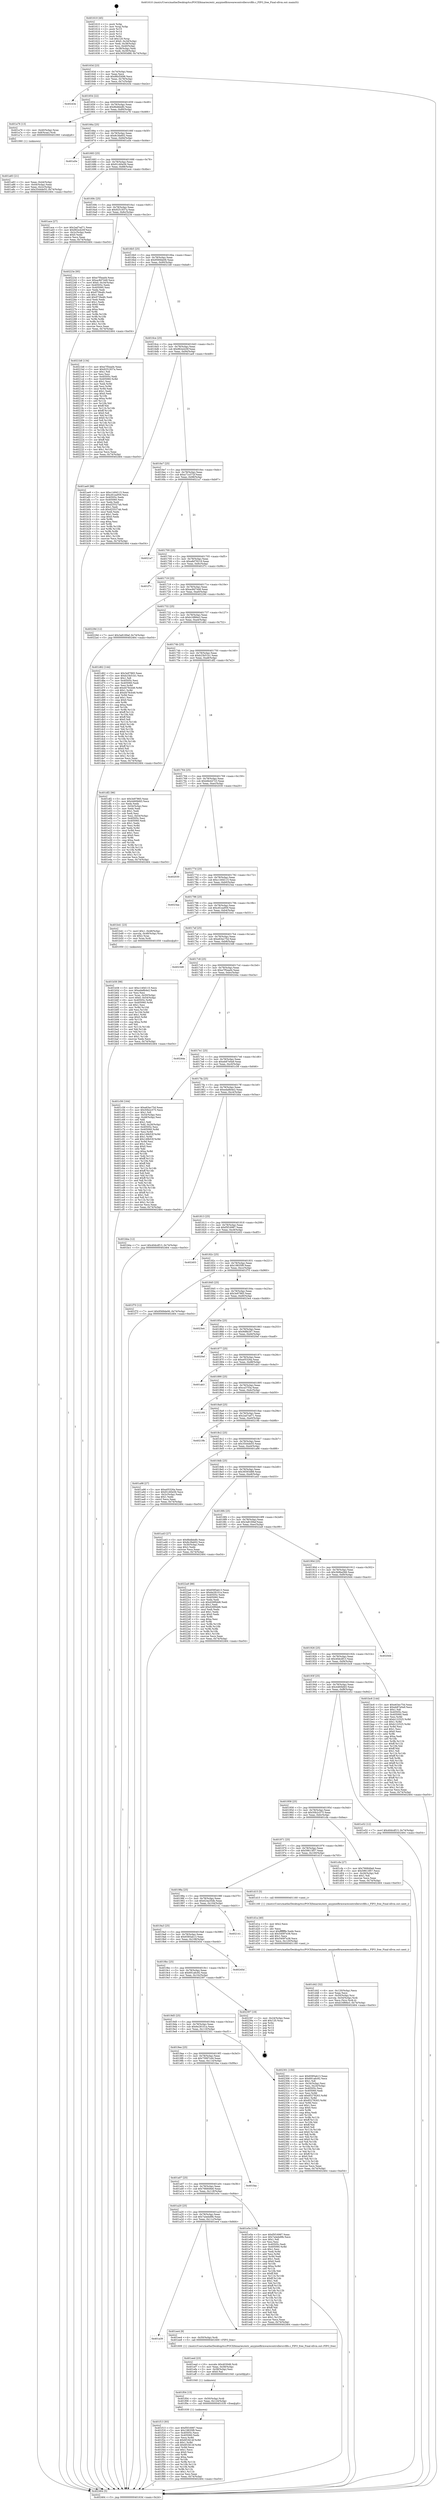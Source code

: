 digraph "0x401610" {
  label = "0x401610 (/mnt/c/Users/mathe/Desktop/tcc/POCII/binaries/extr_anypixelfirmwarecontrollersrcfifo.c_FIFO_free_Final-ollvm.out::main(0))"
  labelloc = "t"
  node[shape=record]

  Entry [label="",width=0.3,height=0.3,shape=circle,fillcolor=black,style=filled]
  "0x40163d" [label="{
     0x40163d [23]\l
     | [instrs]\l
     &nbsp;&nbsp;0x40163d \<+3\>: mov -0x74(%rbp),%eax\l
     &nbsp;&nbsp;0x401640 \<+2\>: mov %eax,%ecx\l
     &nbsp;&nbsp;0x401642 \<+6\>: sub $0x88cf2698,%ecx\l
     &nbsp;&nbsp;0x401648 \<+3\>: mov %eax,-0x78(%rbp)\l
     &nbsp;&nbsp;0x40164b \<+3\>: mov %ecx,-0x7c(%rbp)\l
     &nbsp;&nbsp;0x40164e \<+6\>: je 000000000040243e \<main+0xe2e\>\l
  }"]
  "0x40243e" [label="{
     0x40243e\l
  }", style=dashed]
  "0x401654" [label="{
     0x401654 [22]\l
     | [instrs]\l
     &nbsp;&nbsp;0x401654 \<+5\>: jmp 0000000000401659 \<main+0x49\>\l
     &nbsp;&nbsp;0x401659 \<+3\>: mov -0x78(%rbp),%eax\l
     &nbsp;&nbsp;0x40165c \<+5\>: sub $0x8bdbbdfc,%eax\l
     &nbsp;&nbsp;0x401661 \<+3\>: mov %eax,-0x80(%rbp)\l
     &nbsp;&nbsp;0x401664 \<+6\>: je 0000000000401a76 \<main+0x466\>\l
  }"]
  Exit [label="",width=0.3,height=0.3,shape=circle,fillcolor=black,style=filled,peripheries=2]
  "0x401a76" [label="{
     0x401a76 [13]\l
     | [instrs]\l
     &nbsp;&nbsp;0x401a76 \<+4\>: mov -0x40(%rbp),%rax\l
     &nbsp;&nbsp;0x401a7a \<+4\>: mov 0x8(%rax),%rdi\l
     &nbsp;&nbsp;0x401a7e \<+5\>: call 0000000000401060 \<atoi@plt\>\l
     | [calls]\l
     &nbsp;&nbsp;0x401060 \{1\} (unknown)\l
  }"]
  "0x40166a" [label="{
     0x40166a [25]\l
     | [instrs]\l
     &nbsp;&nbsp;0x40166a \<+5\>: jmp 000000000040166f \<main+0x5f\>\l
     &nbsp;&nbsp;0x40166f \<+3\>: mov -0x78(%rbp),%eax\l
     &nbsp;&nbsp;0x401672 \<+5\>: sub $0x8c3fa602,%eax\l
     &nbsp;&nbsp;0x401677 \<+6\>: mov %eax,-0x84(%rbp)\l
     &nbsp;&nbsp;0x40167d \<+6\>: je 0000000000401a5e \<main+0x44e\>\l
  }"]
  "0x401f13" [label="{
     0x401f13 [93]\l
     | [instrs]\l
     &nbsp;&nbsp;0x401f13 \<+5\>: mov $0xf5f16987,%eax\l
     &nbsp;&nbsp;0x401f18 \<+5\>: mov $0x19835f9,%esi\l
     &nbsp;&nbsp;0x401f1d \<+7\>: mov 0x40505c,%ecx\l
     &nbsp;&nbsp;0x401f24 \<+7\>: mov 0x405060,%edx\l
     &nbsp;&nbsp;0x401f2b \<+3\>: mov %ecx,%r8d\l
     &nbsp;&nbsp;0x401f2e \<+7\>: sub $0x6f1fd14f,%r8d\l
     &nbsp;&nbsp;0x401f35 \<+4\>: sub $0x1,%r8d\l
     &nbsp;&nbsp;0x401f39 \<+7\>: add $0x6f1fd14f,%r8d\l
     &nbsp;&nbsp;0x401f40 \<+4\>: imul %r8d,%ecx\l
     &nbsp;&nbsp;0x401f44 \<+3\>: and $0x1,%ecx\l
     &nbsp;&nbsp;0x401f47 \<+3\>: cmp $0x0,%ecx\l
     &nbsp;&nbsp;0x401f4a \<+4\>: sete %r9b\l
     &nbsp;&nbsp;0x401f4e \<+3\>: cmp $0xa,%edx\l
     &nbsp;&nbsp;0x401f51 \<+4\>: setl %r10b\l
     &nbsp;&nbsp;0x401f55 \<+3\>: mov %r9b,%r11b\l
     &nbsp;&nbsp;0x401f58 \<+3\>: and %r10b,%r11b\l
     &nbsp;&nbsp;0x401f5b \<+3\>: xor %r10b,%r9b\l
     &nbsp;&nbsp;0x401f5e \<+3\>: or %r9b,%r11b\l
     &nbsp;&nbsp;0x401f61 \<+4\>: test $0x1,%r11b\l
     &nbsp;&nbsp;0x401f65 \<+3\>: cmovne %esi,%eax\l
     &nbsp;&nbsp;0x401f68 \<+3\>: mov %eax,-0x74(%rbp)\l
     &nbsp;&nbsp;0x401f6b \<+5\>: jmp 0000000000402464 \<main+0xe54\>\l
  }"]
  "0x401a5e" [label="{
     0x401a5e\l
  }", style=dashed]
  "0x401683" [label="{
     0x401683 [25]\l
     | [instrs]\l
     &nbsp;&nbsp;0x401683 \<+5\>: jmp 0000000000401688 \<main+0x78\>\l
     &nbsp;&nbsp;0x401688 \<+3\>: mov -0x78(%rbp),%eax\l
     &nbsp;&nbsp;0x40168b \<+5\>: sub $0x91c60e56,%eax\l
     &nbsp;&nbsp;0x401690 \<+6\>: mov %eax,-0x88(%rbp)\l
     &nbsp;&nbsp;0x401696 \<+6\>: je 0000000000401ace \<main+0x4be\>\l
  }"]
  "0x401f04" [label="{
     0x401f04 [15]\l
     | [instrs]\l
     &nbsp;&nbsp;0x401f04 \<+4\>: mov -0x50(%rbp),%rdi\l
     &nbsp;&nbsp;0x401f08 \<+6\>: mov %eax,-0x124(%rbp)\l
     &nbsp;&nbsp;0x401f0e \<+5\>: call 0000000000401030 \<free@plt\>\l
     | [calls]\l
     &nbsp;&nbsp;0x401030 \{1\} (unknown)\l
  }"]
  "0x401ace" [label="{
     0x401ace [27]\l
     | [instrs]\l
     &nbsp;&nbsp;0x401ace \<+5\>: mov $0x2ad7ad71,%eax\l
     &nbsp;&nbsp;0x401ad3 \<+5\>: mov $0x962e420f,%ecx\l
     &nbsp;&nbsp;0x401ad8 \<+3\>: mov -0x2c(%rbp),%edx\l
     &nbsp;&nbsp;0x401adb \<+3\>: cmp $0x0,%edx\l
     &nbsp;&nbsp;0x401ade \<+3\>: cmove %ecx,%eax\l
     &nbsp;&nbsp;0x401ae1 \<+3\>: mov %eax,-0x74(%rbp)\l
     &nbsp;&nbsp;0x401ae4 \<+5\>: jmp 0000000000402464 \<main+0xe54\>\l
  }"]
  "0x40169c" [label="{
     0x40169c [25]\l
     | [instrs]\l
     &nbsp;&nbsp;0x40169c \<+5\>: jmp 00000000004016a1 \<main+0x91\>\l
     &nbsp;&nbsp;0x4016a1 \<+3\>: mov -0x78(%rbp),%eax\l
     &nbsp;&nbsp;0x4016a4 \<+5\>: sub $0x9251937a,%eax\l
     &nbsp;&nbsp;0x4016a9 \<+6\>: mov %eax,-0x8c(%rbp)\l
     &nbsp;&nbsp;0x4016af \<+6\>: je 000000000040223e \<main+0xc2e\>\l
  }"]
  "0x401eed" [label="{
     0x401eed [23]\l
     | [instrs]\l
     &nbsp;&nbsp;0x401eed \<+10\>: movabs $0x4030d6,%rdi\l
     &nbsp;&nbsp;0x401ef7 \<+3\>: mov %eax,-0x58(%rbp)\l
     &nbsp;&nbsp;0x401efa \<+3\>: mov -0x58(%rbp),%esi\l
     &nbsp;&nbsp;0x401efd \<+2\>: mov $0x0,%al\l
     &nbsp;&nbsp;0x401eff \<+5\>: call 0000000000401040 \<printf@plt\>\l
     | [calls]\l
     &nbsp;&nbsp;0x401040 \{1\} (unknown)\l
  }"]
  "0x40223e" [label="{
     0x40223e [95]\l
     | [instrs]\l
     &nbsp;&nbsp;0x40223e \<+5\>: mov $0xe7f5ead4,%eax\l
     &nbsp;&nbsp;0x402243 \<+5\>: mov $0xac8d7448,%ecx\l
     &nbsp;&nbsp;0x402248 \<+7\>: movl $0x0,-0x34(%rbp)\l
     &nbsp;&nbsp;0x40224f \<+7\>: mov 0x40505c,%edx\l
     &nbsp;&nbsp;0x402256 \<+7\>: mov 0x405060,%esi\l
     &nbsp;&nbsp;0x40225d \<+2\>: mov %edx,%edi\l
     &nbsp;&nbsp;0x40225f \<+6\>: sub $0x973fa4fc,%edi\l
     &nbsp;&nbsp;0x402265 \<+3\>: sub $0x1,%edi\l
     &nbsp;&nbsp;0x402268 \<+6\>: add $0x973fa4fc,%edi\l
     &nbsp;&nbsp;0x40226e \<+3\>: imul %edi,%edx\l
     &nbsp;&nbsp;0x402271 \<+3\>: and $0x1,%edx\l
     &nbsp;&nbsp;0x402274 \<+3\>: cmp $0x0,%edx\l
     &nbsp;&nbsp;0x402277 \<+4\>: sete %r8b\l
     &nbsp;&nbsp;0x40227b \<+3\>: cmp $0xa,%esi\l
     &nbsp;&nbsp;0x40227e \<+4\>: setl %r9b\l
     &nbsp;&nbsp;0x402282 \<+3\>: mov %r8b,%r10b\l
     &nbsp;&nbsp;0x402285 \<+3\>: and %r9b,%r10b\l
     &nbsp;&nbsp;0x402288 \<+3\>: xor %r9b,%r8b\l
     &nbsp;&nbsp;0x40228b \<+3\>: or %r8b,%r10b\l
     &nbsp;&nbsp;0x40228e \<+4\>: test $0x1,%r10b\l
     &nbsp;&nbsp;0x402292 \<+3\>: cmovne %ecx,%eax\l
     &nbsp;&nbsp;0x402295 \<+3\>: mov %eax,-0x74(%rbp)\l
     &nbsp;&nbsp;0x402298 \<+5\>: jmp 0000000000402464 \<main+0xe54\>\l
  }"]
  "0x4016b5" [label="{
     0x4016b5 [25]\l
     | [instrs]\l
     &nbsp;&nbsp;0x4016b5 \<+5\>: jmp 00000000004016ba \<main+0xaa\>\l
     &nbsp;&nbsp;0x4016ba \<+3\>: mov -0x78(%rbp),%eax\l
     &nbsp;&nbsp;0x4016bd \<+5\>: sub $0x9569de06,%eax\l
     &nbsp;&nbsp;0x4016c2 \<+6\>: mov %eax,-0x90(%rbp)\l
     &nbsp;&nbsp;0x4016c8 \<+6\>: je 00000000004021b8 \<main+0xba8\>\l
  }"]
  "0x401a39" [label="{
     0x401a39\l
  }", style=dashed]
  "0x4021b8" [label="{
     0x4021b8 [134]\l
     | [instrs]\l
     &nbsp;&nbsp;0x4021b8 \<+5\>: mov $0xe7f5ead4,%eax\l
     &nbsp;&nbsp;0x4021bd \<+5\>: mov $0x9251937a,%ecx\l
     &nbsp;&nbsp;0x4021c2 \<+2\>: mov $0x1,%dl\l
     &nbsp;&nbsp;0x4021c4 \<+2\>: xor %esi,%esi\l
     &nbsp;&nbsp;0x4021c6 \<+7\>: mov 0x40505c,%edi\l
     &nbsp;&nbsp;0x4021cd \<+8\>: mov 0x405060,%r8d\l
     &nbsp;&nbsp;0x4021d5 \<+3\>: sub $0x1,%esi\l
     &nbsp;&nbsp;0x4021d8 \<+3\>: mov %edi,%r9d\l
     &nbsp;&nbsp;0x4021db \<+3\>: add %esi,%r9d\l
     &nbsp;&nbsp;0x4021de \<+4\>: imul %r9d,%edi\l
     &nbsp;&nbsp;0x4021e2 \<+3\>: and $0x1,%edi\l
     &nbsp;&nbsp;0x4021e5 \<+3\>: cmp $0x0,%edi\l
     &nbsp;&nbsp;0x4021e8 \<+4\>: sete %r10b\l
     &nbsp;&nbsp;0x4021ec \<+4\>: cmp $0xa,%r8d\l
     &nbsp;&nbsp;0x4021f0 \<+4\>: setl %r11b\l
     &nbsp;&nbsp;0x4021f4 \<+3\>: mov %r10b,%bl\l
     &nbsp;&nbsp;0x4021f7 \<+3\>: xor $0xff,%bl\l
     &nbsp;&nbsp;0x4021fa \<+3\>: mov %r11b,%r14b\l
     &nbsp;&nbsp;0x4021fd \<+4\>: xor $0xff,%r14b\l
     &nbsp;&nbsp;0x402201 \<+3\>: xor $0x0,%dl\l
     &nbsp;&nbsp;0x402204 \<+3\>: mov %bl,%r15b\l
     &nbsp;&nbsp;0x402207 \<+4\>: and $0x0,%r15b\l
     &nbsp;&nbsp;0x40220b \<+3\>: and %dl,%r10b\l
     &nbsp;&nbsp;0x40220e \<+3\>: mov %r14b,%r12b\l
     &nbsp;&nbsp;0x402211 \<+4\>: and $0x0,%r12b\l
     &nbsp;&nbsp;0x402215 \<+3\>: and %dl,%r11b\l
     &nbsp;&nbsp;0x402218 \<+3\>: or %r10b,%r15b\l
     &nbsp;&nbsp;0x40221b \<+3\>: or %r11b,%r12b\l
     &nbsp;&nbsp;0x40221e \<+3\>: xor %r12b,%r15b\l
     &nbsp;&nbsp;0x402221 \<+3\>: or %r14b,%bl\l
     &nbsp;&nbsp;0x402224 \<+3\>: xor $0xff,%bl\l
     &nbsp;&nbsp;0x402227 \<+3\>: or $0x0,%dl\l
     &nbsp;&nbsp;0x40222a \<+2\>: and %dl,%bl\l
     &nbsp;&nbsp;0x40222c \<+3\>: or %bl,%r15b\l
     &nbsp;&nbsp;0x40222f \<+4\>: test $0x1,%r15b\l
     &nbsp;&nbsp;0x402233 \<+3\>: cmovne %ecx,%eax\l
     &nbsp;&nbsp;0x402236 \<+3\>: mov %eax,-0x74(%rbp)\l
     &nbsp;&nbsp;0x402239 \<+5\>: jmp 0000000000402464 \<main+0xe54\>\l
  }"]
  "0x4016ce" [label="{
     0x4016ce [25]\l
     | [instrs]\l
     &nbsp;&nbsp;0x4016ce \<+5\>: jmp 00000000004016d3 \<main+0xc3\>\l
     &nbsp;&nbsp;0x4016d3 \<+3\>: mov -0x78(%rbp),%eax\l
     &nbsp;&nbsp;0x4016d6 \<+5\>: sub $0x962e420f,%eax\l
     &nbsp;&nbsp;0x4016db \<+6\>: mov %eax,-0x94(%rbp)\l
     &nbsp;&nbsp;0x4016e1 \<+6\>: je 0000000000401ae9 \<main+0x4d9\>\l
  }"]
  "0x401ee4" [label="{
     0x401ee4 [9]\l
     | [instrs]\l
     &nbsp;&nbsp;0x401ee4 \<+4\>: mov -0x50(%rbp),%rdi\l
     &nbsp;&nbsp;0x401ee8 \<+5\>: call 0000000000401600 \<FIFO_free\>\l
     | [calls]\l
     &nbsp;&nbsp;0x401600 \{1\} (/mnt/c/Users/mathe/Desktop/tcc/POCII/binaries/extr_anypixelfirmwarecontrollersrcfifo.c_FIFO_free_Final-ollvm.out::FIFO_free)\l
  }"]
  "0x401ae9" [label="{
     0x401ae9 [88]\l
     | [instrs]\l
     &nbsp;&nbsp;0x401ae9 \<+5\>: mov $0xc140d115,%eax\l
     &nbsp;&nbsp;0x401aee \<+5\>: mov $0xc81ea959,%ecx\l
     &nbsp;&nbsp;0x401af3 \<+7\>: mov 0x40505c,%edx\l
     &nbsp;&nbsp;0x401afa \<+7\>: mov 0x405060,%esi\l
     &nbsp;&nbsp;0x401b01 \<+2\>: mov %edx,%edi\l
     &nbsp;&nbsp;0x401b03 \<+6\>: add $0xd25527ab,%edi\l
     &nbsp;&nbsp;0x401b09 \<+3\>: sub $0x1,%edi\l
     &nbsp;&nbsp;0x401b0c \<+6\>: sub $0xd25527ab,%edi\l
     &nbsp;&nbsp;0x401b12 \<+3\>: imul %edi,%edx\l
     &nbsp;&nbsp;0x401b15 \<+3\>: and $0x1,%edx\l
     &nbsp;&nbsp;0x401b18 \<+3\>: cmp $0x0,%edx\l
     &nbsp;&nbsp;0x401b1b \<+4\>: sete %r8b\l
     &nbsp;&nbsp;0x401b1f \<+3\>: cmp $0xa,%esi\l
     &nbsp;&nbsp;0x401b22 \<+4\>: setl %r9b\l
     &nbsp;&nbsp;0x401b26 \<+3\>: mov %r8b,%r10b\l
     &nbsp;&nbsp;0x401b29 \<+3\>: and %r9b,%r10b\l
     &nbsp;&nbsp;0x401b2c \<+3\>: xor %r9b,%r8b\l
     &nbsp;&nbsp;0x401b2f \<+3\>: or %r8b,%r10b\l
     &nbsp;&nbsp;0x401b32 \<+4\>: test $0x1,%r10b\l
     &nbsp;&nbsp;0x401b36 \<+3\>: cmovne %ecx,%eax\l
     &nbsp;&nbsp;0x401b39 \<+3\>: mov %eax,-0x74(%rbp)\l
     &nbsp;&nbsp;0x401b3c \<+5\>: jmp 0000000000402464 \<main+0xe54\>\l
  }"]
  "0x4016e7" [label="{
     0x4016e7 [25]\l
     | [instrs]\l
     &nbsp;&nbsp;0x4016e7 \<+5\>: jmp 00000000004016ec \<main+0xdc\>\l
     &nbsp;&nbsp;0x4016ec \<+3\>: mov -0x78(%rbp),%eax\l
     &nbsp;&nbsp;0x4016ef \<+5\>: sub $0xa71e372f,%eax\l
     &nbsp;&nbsp;0x4016f4 \<+6\>: mov %eax,-0x98(%rbp)\l
     &nbsp;&nbsp;0x4016fa \<+6\>: je 00000000004021a7 \<main+0xb97\>\l
  }"]
  "0x401a20" [label="{
     0x401a20 [25]\l
     | [instrs]\l
     &nbsp;&nbsp;0x401a20 \<+5\>: jmp 0000000000401a25 \<main+0x415\>\l
     &nbsp;&nbsp;0x401a25 \<+3\>: mov -0x78(%rbp),%eax\l
     &nbsp;&nbsp;0x401a28 \<+5\>: sub $0x7a4ebd9b,%eax\l
     &nbsp;&nbsp;0x401a2d \<+6\>: mov %eax,-0x11c(%rbp)\l
     &nbsp;&nbsp;0x401a33 \<+6\>: je 0000000000401ee4 \<main+0x8d4\>\l
  }"]
  "0x4021a7" [label="{
     0x4021a7\l
  }", style=dashed]
  "0x401700" [label="{
     0x401700 [25]\l
     | [instrs]\l
     &nbsp;&nbsp;0x401700 \<+5\>: jmp 0000000000401705 \<main+0xf5\>\l
     &nbsp;&nbsp;0x401705 \<+3\>: mov -0x78(%rbp),%eax\l
     &nbsp;&nbsp;0x401708 \<+5\>: sub $0xa8d79219,%eax\l
     &nbsp;&nbsp;0x40170d \<+6\>: mov %eax,-0x9c(%rbp)\l
     &nbsp;&nbsp;0x401713 \<+6\>: je 0000000000401f7c \<main+0x96c\>\l
  }"]
  "0x401e5e" [label="{
     0x401e5e [134]\l
     | [instrs]\l
     &nbsp;&nbsp;0x401e5e \<+5\>: mov $0xf5f16987,%eax\l
     &nbsp;&nbsp;0x401e63 \<+5\>: mov $0x7a4ebd9b,%ecx\l
     &nbsp;&nbsp;0x401e68 \<+2\>: mov $0x1,%dl\l
     &nbsp;&nbsp;0x401e6a \<+2\>: xor %esi,%esi\l
     &nbsp;&nbsp;0x401e6c \<+7\>: mov 0x40505c,%edi\l
     &nbsp;&nbsp;0x401e73 \<+8\>: mov 0x405060,%r8d\l
     &nbsp;&nbsp;0x401e7b \<+3\>: sub $0x1,%esi\l
     &nbsp;&nbsp;0x401e7e \<+3\>: mov %edi,%r9d\l
     &nbsp;&nbsp;0x401e81 \<+3\>: add %esi,%r9d\l
     &nbsp;&nbsp;0x401e84 \<+4\>: imul %r9d,%edi\l
     &nbsp;&nbsp;0x401e88 \<+3\>: and $0x1,%edi\l
     &nbsp;&nbsp;0x401e8b \<+3\>: cmp $0x0,%edi\l
     &nbsp;&nbsp;0x401e8e \<+4\>: sete %r10b\l
     &nbsp;&nbsp;0x401e92 \<+4\>: cmp $0xa,%r8d\l
     &nbsp;&nbsp;0x401e96 \<+4\>: setl %r11b\l
     &nbsp;&nbsp;0x401e9a \<+3\>: mov %r10b,%bl\l
     &nbsp;&nbsp;0x401e9d \<+3\>: xor $0xff,%bl\l
     &nbsp;&nbsp;0x401ea0 \<+3\>: mov %r11b,%r14b\l
     &nbsp;&nbsp;0x401ea3 \<+4\>: xor $0xff,%r14b\l
     &nbsp;&nbsp;0x401ea7 \<+3\>: xor $0x1,%dl\l
     &nbsp;&nbsp;0x401eaa \<+3\>: mov %bl,%r15b\l
     &nbsp;&nbsp;0x401ead \<+4\>: and $0xff,%r15b\l
     &nbsp;&nbsp;0x401eb1 \<+3\>: and %dl,%r10b\l
     &nbsp;&nbsp;0x401eb4 \<+3\>: mov %r14b,%r12b\l
     &nbsp;&nbsp;0x401eb7 \<+4\>: and $0xff,%r12b\l
     &nbsp;&nbsp;0x401ebb \<+3\>: and %dl,%r11b\l
     &nbsp;&nbsp;0x401ebe \<+3\>: or %r10b,%r15b\l
     &nbsp;&nbsp;0x401ec1 \<+3\>: or %r11b,%r12b\l
     &nbsp;&nbsp;0x401ec4 \<+3\>: xor %r12b,%r15b\l
     &nbsp;&nbsp;0x401ec7 \<+3\>: or %r14b,%bl\l
     &nbsp;&nbsp;0x401eca \<+3\>: xor $0xff,%bl\l
     &nbsp;&nbsp;0x401ecd \<+3\>: or $0x1,%dl\l
     &nbsp;&nbsp;0x401ed0 \<+2\>: and %dl,%bl\l
     &nbsp;&nbsp;0x401ed2 \<+3\>: or %bl,%r15b\l
     &nbsp;&nbsp;0x401ed5 \<+4\>: test $0x1,%r15b\l
     &nbsp;&nbsp;0x401ed9 \<+3\>: cmovne %ecx,%eax\l
     &nbsp;&nbsp;0x401edc \<+3\>: mov %eax,-0x74(%rbp)\l
     &nbsp;&nbsp;0x401edf \<+5\>: jmp 0000000000402464 \<main+0xe54\>\l
  }"]
  "0x401f7c" [label="{
     0x401f7c\l
  }", style=dashed]
  "0x401719" [label="{
     0x401719 [25]\l
     | [instrs]\l
     &nbsp;&nbsp;0x401719 \<+5\>: jmp 000000000040171e \<main+0x10e\>\l
     &nbsp;&nbsp;0x40171e \<+3\>: mov -0x78(%rbp),%eax\l
     &nbsp;&nbsp;0x401721 \<+5\>: sub $0xac8d7448,%eax\l
     &nbsp;&nbsp;0x401726 \<+6\>: mov %eax,-0xa0(%rbp)\l
     &nbsp;&nbsp;0x40172c \<+6\>: je 000000000040229d \<main+0xc8d\>\l
  }"]
  "0x401a07" [label="{
     0x401a07 [25]\l
     | [instrs]\l
     &nbsp;&nbsp;0x401a07 \<+5\>: jmp 0000000000401a0c \<main+0x3fc\>\l
     &nbsp;&nbsp;0x401a0c \<+3\>: mov -0x78(%rbp),%eax\l
     &nbsp;&nbsp;0x401a0f \<+5\>: sub $0x766849e6,%eax\l
     &nbsp;&nbsp;0x401a14 \<+6\>: mov %eax,-0x118(%rbp)\l
     &nbsp;&nbsp;0x401a1a \<+6\>: je 0000000000401e5e \<main+0x84e\>\l
  }"]
  "0x40229d" [label="{
     0x40229d [12]\l
     | [instrs]\l
     &nbsp;&nbsp;0x40229d \<+7\>: movl $0x3a8169af,-0x74(%rbp)\l
     &nbsp;&nbsp;0x4022a4 \<+5\>: jmp 0000000000402464 \<main+0xe54\>\l
  }"]
  "0x401732" [label="{
     0x401732 [25]\l
     | [instrs]\l
     &nbsp;&nbsp;0x401732 \<+5\>: jmp 0000000000401737 \<main+0x127\>\l
     &nbsp;&nbsp;0x401737 \<+3\>: mov -0x78(%rbp),%eax\l
     &nbsp;&nbsp;0x40173a \<+5\>: sub $0xb16f66e3,%eax\l
     &nbsp;&nbsp;0x40173f \<+6\>: mov %eax,-0xa4(%rbp)\l
     &nbsp;&nbsp;0x401745 \<+6\>: je 0000000000401d62 \<main+0x752\>\l
  }"]
  "0x401faa" [label="{
     0x401faa\l
  }", style=dashed]
  "0x401d62" [label="{
     0x401d62 [144]\l
     | [instrs]\l
     &nbsp;&nbsp;0x401d62 \<+5\>: mov $0x3e97865,%eax\l
     &nbsp;&nbsp;0x401d67 \<+5\>: mov $0xb23b51b1,%ecx\l
     &nbsp;&nbsp;0x401d6c \<+2\>: mov $0x1,%dl\l
     &nbsp;&nbsp;0x401d6e \<+7\>: mov 0x40505c,%esi\l
     &nbsp;&nbsp;0x401d75 \<+7\>: mov 0x405060,%edi\l
     &nbsp;&nbsp;0x401d7c \<+3\>: mov %esi,%r8d\l
     &nbsp;&nbsp;0x401d7f \<+7\>: add $0xd478cb48,%r8d\l
     &nbsp;&nbsp;0x401d86 \<+4\>: sub $0x1,%r8d\l
     &nbsp;&nbsp;0x401d8a \<+7\>: sub $0xd478cb48,%r8d\l
     &nbsp;&nbsp;0x401d91 \<+4\>: imul %r8d,%esi\l
     &nbsp;&nbsp;0x401d95 \<+3\>: and $0x1,%esi\l
     &nbsp;&nbsp;0x401d98 \<+3\>: cmp $0x0,%esi\l
     &nbsp;&nbsp;0x401d9b \<+4\>: sete %r9b\l
     &nbsp;&nbsp;0x401d9f \<+3\>: cmp $0xa,%edi\l
     &nbsp;&nbsp;0x401da2 \<+4\>: setl %r10b\l
     &nbsp;&nbsp;0x401da6 \<+3\>: mov %r9b,%r11b\l
     &nbsp;&nbsp;0x401da9 \<+4\>: xor $0xff,%r11b\l
     &nbsp;&nbsp;0x401dad \<+3\>: mov %r10b,%bl\l
     &nbsp;&nbsp;0x401db0 \<+3\>: xor $0xff,%bl\l
     &nbsp;&nbsp;0x401db3 \<+3\>: xor $0x0,%dl\l
     &nbsp;&nbsp;0x401db6 \<+3\>: mov %r11b,%r14b\l
     &nbsp;&nbsp;0x401db9 \<+4\>: and $0x0,%r14b\l
     &nbsp;&nbsp;0x401dbd \<+3\>: and %dl,%r9b\l
     &nbsp;&nbsp;0x401dc0 \<+3\>: mov %bl,%r15b\l
     &nbsp;&nbsp;0x401dc3 \<+4\>: and $0x0,%r15b\l
     &nbsp;&nbsp;0x401dc7 \<+3\>: and %dl,%r10b\l
     &nbsp;&nbsp;0x401dca \<+3\>: or %r9b,%r14b\l
     &nbsp;&nbsp;0x401dcd \<+3\>: or %r10b,%r15b\l
     &nbsp;&nbsp;0x401dd0 \<+3\>: xor %r15b,%r14b\l
     &nbsp;&nbsp;0x401dd3 \<+3\>: or %bl,%r11b\l
     &nbsp;&nbsp;0x401dd6 \<+4\>: xor $0xff,%r11b\l
     &nbsp;&nbsp;0x401dda \<+3\>: or $0x0,%dl\l
     &nbsp;&nbsp;0x401ddd \<+3\>: and %dl,%r11b\l
     &nbsp;&nbsp;0x401de0 \<+3\>: or %r11b,%r14b\l
     &nbsp;&nbsp;0x401de3 \<+4\>: test $0x1,%r14b\l
     &nbsp;&nbsp;0x401de7 \<+3\>: cmovne %ecx,%eax\l
     &nbsp;&nbsp;0x401dea \<+3\>: mov %eax,-0x74(%rbp)\l
     &nbsp;&nbsp;0x401ded \<+5\>: jmp 0000000000402464 \<main+0xe54\>\l
  }"]
  "0x40174b" [label="{
     0x40174b [25]\l
     | [instrs]\l
     &nbsp;&nbsp;0x40174b \<+5\>: jmp 0000000000401750 \<main+0x140\>\l
     &nbsp;&nbsp;0x401750 \<+3\>: mov -0x78(%rbp),%eax\l
     &nbsp;&nbsp;0x401753 \<+5\>: sub $0xb23b51b1,%eax\l
     &nbsp;&nbsp;0x401758 \<+6\>: mov %eax,-0xa8(%rbp)\l
     &nbsp;&nbsp;0x40175e \<+6\>: je 0000000000401df2 \<main+0x7e2\>\l
  }"]
  "0x4019ee" [label="{
     0x4019ee [25]\l
     | [instrs]\l
     &nbsp;&nbsp;0x4019ee \<+5\>: jmp 00000000004019f3 \<main+0x3e3\>\l
     &nbsp;&nbsp;0x4019f3 \<+3\>: mov -0x78(%rbp),%eax\l
     &nbsp;&nbsp;0x4019f6 \<+5\>: sub $0x75997cd4,%eax\l
     &nbsp;&nbsp;0x4019fb \<+6\>: mov %eax,-0x114(%rbp)\l
     &nbsp;&nbsp;0x401a01 \<+6\>: je 0000000000401faa \<main+0x99a\>\l
  }"]
  "0x401df2" [label="{
     0x401df2 [96]\l
     | [instrs]\l
     &nbsp;&nbsp;0x401df2 \<+5\>: mov $0x3e97865,%eax\l
     &nbsp;&nbsp;0x401df7 \<+5\>: mov $0x4460bfd3,%ecx\l
     &nbsp;&nbsp;0x401dfc \<+2\>: xor %edx,%edx\l
     &nbsp;&nbsp;0x401dfe \<+3\>: mov -0x54(%rbp),%esi\l
     &nbsp;&nbsp;0x401e01 \<+2\>: mov %edx,%edi\l
     &nbsp;&nbsp;0x401e03 \<+3\>: sub $0x1,%edi\l
     &nbsp;&nbsp;0x401e06 \<+2\>: sub %edi,%esi\l
     &nbsp;&nbsp;0x401e08 \<+3\>: mov %esi,-0x54(%rbp)\l
     &nbsp;&nbsp;0x401e0b \<+7\>: mov 0x40505c,%esi\l
     &nbsp;&nbsp;0x401e12 \<+7\>: mov 0x405060,%edi\l
     &nbsp;&nbsp;0x401e19 \<+3\>: sub $0x1,%edx\l
     &nbsp;&nbsp;0x401e1c \<+3\>: mov %esi,%r8d\l
     &nbsp;&nbsp;0x401e1f \<+3\>: add %edx,%r8d\l
     &nbsp;&nbsp;0x401e22 \<+4\>: imul %r8d,%esi\l
     &nbsp;&nbsp;0x401e26 \<+3\>: and $0x1,%esi\l
     &nbsp;&nbsp;0x401e29 \<+3\>: cmp $0x0,%esi\l
     &nbsp;&nbsp;0x401e2c \<+4\>: sete %r9b\l
     &nbsp;&nbsp;0x401e30 \<+3\>: cmp $0xa,%edi\l
     &nbsp;&nbsp;0x401e33 \<+4\>: setl %r10b\l
     &nbsp;&nbsp;0x401e37 \<+3\>: mov %r9b,%r11b\l
     &nbsp;&nbsp;0x401e3a \<+3\>: and %r10b,%r11b\l
     &nbsp;&nbsp;0x401e3d \<+3\>: xor %r10b,%r9b\l
     &nbsp;&nbsp;0x401e40 \<+3\>: or %r9b,%r11b\l
     &nbsp;&nbsp;0x401e43 \<+4\>: test $0x1,%r11b\l
     &nbsp;&nbsp;0x401e47 \<+3\>: cmovne %ecx,%eax\l
     &nbsp;&nbsp;0x401e4a \<+3\>: mov %eax,-0x74(%rbp)\l
     &nbsp;&nbsp;0x401e4d \<+5\>: jmp 0000000000402464 \<main+0xe54\>\l
  }"]
  "0x401764" [label="{
     0x401764 [25]\l
     | [instrs]\l
     &nbsp;&nbsp;0x401764 \<+5\>: jmp 0000000000401769 \<main+0x159\>\l
     &nbsp;&nbsp;0x401769 \<+3\>: mov -0x78(%rbp),%eax\l
     &nbsp;&nbsp;0x40176c \<+5\>: sub $0xb8e44723,%eax\l
     &nbsp;&nbsp;0x401771 \<+6\>: mov %eax,-0xac(%rbp)\l
     &nbsp;&nbsp;0x401777 \<+6\>: je 0000000000402030 \<main+0xa20\>\l
  }"]
  "0x402301" [label="{
     0x402301 [150]\l
     | [instrs]\l
     &nbsp;&nbsp;0x402301 \<+5\>: mov $0x6585ab13,%eax\l
     &nbsp;&nbsp;0x402306 \<+5\>: mov $0x691a6c92,%ecx\l
     &nbsp;&nbsp;0x40230b \<+2\>: mov $0x1,%dl\l
     &nbsp;&nbsp;0x40230d \<+3\>: mov -0x34(%rbp),%esi\l
     &nbsp;&nbsp;0x402310 \<+3\>: mov %esi,-0x24(%rbp)\l
     &nbsp;&nbsp;0x402313 \<+7\>: mov 0x40505c,%esi\l
     &nbsp;&nbsp;0x40231a \<+7\>: mov 0x405060,%edi\l
     &nbsp;&nbsp;0x402321 \<+3\>: mov %esi,%r8d\l
     &nbsp;&nbsp;0x402324 \<+7\>: add $0x85278263,%r8d\l
     &nbsp;&nbsp;0x40232b \<+4\>: sub $0x1,%r8d\l
     &nbsp;&nbsp;0x40232f \<+7\>: sub $0x85278263,%r8d\l
     &nbsp;&nbsp;0x402336 \<+4\>: imul %r8d,%esi\l
     &nbsp;&nbsp;0x40233a \<+3\>: and $0x1,%esi\l
     &nbsp;&nbsp;0x40233d \<+3\>: cmp $0x0,%esi\l
     &nbsp;&nbsp;0x402340 \<+4\>: sete %r9b\l
     &nbsp;&nbsp;0x402344 \<+3\>: cmp $0xa,%edi\l
     &nbsp;&nbsp;0x402347 \<+4\>: setl %r10b\l
     &nbsp;&nbsp;0x40234b \<+3\>: mov %r9b,%r11b\l
     &nbsp;&nbsp;0x40234e \<+4\>: xor $0xff,%r11b\l
     &nbsp;&nbsp;0x402352 \<+3\>: mov %r10b,%bl\l
     &nbsp;&nbsp;0x402355 \<+3\>: xor $0xff,%bl\l
     &nbsp;&nbsp;0x402358 \<+3\>: xor $0x0,%dl\l
     &nbsp;&nbsp;0x40235b \<+3\>: mov %r11b,%r14b\l
     &nbsp;&nbsp;0x40235e \<+4\>: and $0x0,%r14b\l
     &nbsp;&nbsp;0x402362 \<+3\>: and %dl,%r9b\l
     &nbsp;&nbsp;0x402365 \<+3\>: mov %bl,%r15b\l
     &nbsp;&nbsp;0x402368 \<+4\>: and $0x0,%r15b\l
     &nbsp;&nbsp;0x40236c \<+3\>: and %dl,%r10b\l
     &nbsp;&nbsp;0x40236f \<+3\>: or %r9b,%r14b\l
     &nbsp;&nbsp;0x402372 \<+3\>: or %r10b,%r15b\l
     &nbsp;&nbsp;0x402375 \<+3\>: xor %r15b,%r14b\l
     &nbsp;&nbsp;0x402378 \<+3\>: or %bl,%r11b\l
     &nbsp;&nbsp;0x40237b \<+4\>: xor $0xff,%r11b\l
     &nbsp;&nbsp;0x40237f \<+3\>: or $0x0,%dl\l
     &nbsp;&nbsp;0x402382 \<+3\>: and %dl,%r11b\l
     &nbsp;&nbsp;0x402385 \<+3\>: or %r11b,%r14b\l
     &nbsp;&nbsp;0x402388 \<+4\>: test $0x1,%r14b\l
     &nbsp;&nbsp;0x40238c \<+3\>: cmovne %ecx,%eax\l
     &nbsp;&nbsp;0x40238f \<+3\>: mov %eax,-0x74(%rbp)\l
     &nbsp;&nbsp;0x402392 \<+5\>: jmp 0000000000402464 \<main+0xe54\>\l
  }"]
  "0x402030" [label="{
     0x402030\l
  }", style=dashed]
  "0x40177d" [label="{
     0x40177d [25]\l
     | [instrs]\l
     &nbsp;&nbsp;0x40177d \<+5\>: jmp 0000000000401782 \<main+0x172\>\l
     &nbsp;&nbsp;0x401782 \<+3\>: mov -0x78(%rbp),%eax\l
     &nbsp;&nbsp;0x401785 \<+5\>: sub $0xc140d115,%eax\l
     &nbsp;&nbsp;0x40178a \<+6\>: mov %eax,-0xb0(%rbp)\l
     &nbsp;&nbsp;0x401790 \<+6\>: je 00000000004023aa \<main+0xd9a\>\l
  }"]
  "0x4019d5" [label="{
     0x4019d5 [25]\l
     | [instrs]\l
     &nbsp;&nbsp;0x4019d5 \<+5\>: jmp 00000000004019da \<main+0x3ca\>\l
     &nbsp;&nbsp;0x4019da \<+3\>: mov -0x78(%rbp),%eax\l
     &nbsp;&nbsp;0x4019dd \<+5\>: sub $0x6e28101a,%eax\l
     &nbsp;&nbsp;0x4019e2 \<+6\>: mov %eax,-0x110(%rbp)\l
     &nbsp;&nbsp;0x4019e8 \<+6\>: je 0000000000402301 \<main+0xcf1\>\l
  }"]
  "0x4023aa" [label="{
     0x4023aa\l
  }", style=dashed]
  "0x401796" [label="{
     0x401796 [25]\l
     | [instrs]\l
     &nbsp;&nbsp;0x401796 \<+5\>: jmp 000000000040179b \<main+0x18b\>\l
     &nbsp;&nbsp;0x40179b \<+3\>: mov -0x78(%rbp),%eax\l
     &nbsp;&nbsp;0x40179e \<+5\>: sub $0xc81ea959,%eax\l
     &nbsp;&nbsp;0x4017a3 \<+6\>: mov %eax,-0xb4(%rbp)\l
     &nbsp;&nbsp;0x4017a9 \<+6\>: je 0000000000401b41 \<main+0x531\>\l
  }"]
  "0x402397" [label="{
     0x402397 [19]\l
     | [instrs]\l
     &nbsp;&nbsp;0x402397 \<+3\>: mov -0x24(%rbp),%eax\l
     &nbsp;&nbsp;0x40239a \<+7\>: add $0x120,%rsp\l
     &nbsp;&nbsp;0x4023a1 \<+1\>: pop %rbx\l
     &nbsp;&nbsp;0x4023a2 \<+2\>: pop %r12\l
     &nbsp;&nbsp;0x4023a4 \<+2\>: pop %r14\l
     &nbsp;&nbsp;0x4023a6 \<+2\>: pop %r15\l
     &nbsp;&nbsp;0x4023a8 \<+1\>: pop %rbp\l
     &nbsp;&nbsp;0x4023a9 \<+1\>: ret\l
  }"]
  "0x401b41" [label="{
     0x401b41 [23]\l
     | [instrs]\l
     &nbsp;&nbsp;0x401b41 \<+7\>: movl $0x1,-0x48(%rbp)\l
     &nbsp;&nbsp;0x401b48 \<+4\>: movslq -0x48(%rbp),%rax\l
     &nbsp;&nbsp;0x401b4c \<+4\>: shl $0x2,%rax\l
     &nbsp;&nbsp;0x401b50 \<+3\>: mov %rax,%rdi\l
     &nbsp;&nbsp;0x401b53 \<+5\>: call 0000000000401050 \<malloc@plt\>\l
     | [calls]\l
     &nbsp;&nbsp;0x401050 \{1\} (unknown)\l
  }"]
  "0x4017af" [label="{
     0x4017af [25]\l
     | [instrs]\l
     &nbsp;&nbsp;0x4017af \<+5\>: jmp 00000000004017b4 \<main+0x1a4\>\l
     &nbsp;&nbsp;0x4017b4 \<+3\>: mov -0x78(%rbp),%eax\l
     &nbsp;&nbsp;0x4017b7 \<+5\>: sub $0xe63ec75d,%eax\l
     &nbsp;&nbsp;0x4017bc \<+6\>: mov %eax,-0xb8(%rbp)\l
     &nbsp;&nbsp;0x4017c2 \<+6\>: je 00000000004023d8 \<main+0xdc8\>\l
  }"]
  "0x4019bc" [label="{
     0x4019bc [25]\l
     | [instrs]\l
     &nbsp;&nbsp;0x4019bc \<+5\>: jmp 00000000004019c1 \<main+0x3b1\>\l
     &nbsp;&nbsp;0x4019c1 \<+3\>: mov -0x78(%rbp),%eax\l
     &nbsp;&nbsp;0x4019c4 \<+5\>: sub $0x691a6c92,%eax\l
     &nbsp;&nbsp;0x4019c9 \<+6\>: mov %eax,-0x10c(%rbp)\l
     &nbsp;&nbsp;0x4019cf \<+6\>: je 0000000000402397 \<main+0xd87\>\l
  }"]
  "0x4023d8" [label="{
     0x4023d8\l
  }", style=dashed]
  "0x4017c8" [label="{
     0x4017c8 [25]\l
     | [instrs]\l
     &nbsp;&nbsp;0x4017c8 \<+5\>: jmp 00000000004017cd \<main+0x1bd\>\l
     &nbsp;&nbsp;0x4017cd \<+3\>: mov -0x78(%rbp),%eax\l
     &nbsp;&nbsp;0x4017d0 \<+5\>: sub $0xe7f5ead4,%eax\l
     &nbsp;&nbsp;0x4017d5 \<+6\>: mov %eax,-0xbc(%rbp)\l
     &nbsp;&nbsp;0x4017db \<+6\>: je 000000000040244a \<main+0xe3a\>\l
  }"]
  "0x40245d" [label="{
     0x40245d\l
  }", style=dashed]
  "0x40244a" [label="{
     0x40244a\l
  }", style=dashed]
  "0x4017e1" [label="{
     0x4017e1 [25]\l
     | [instrs]\l
     &nbsp;&nbsp;0x4017e1 \<+5\>: jmp 00000000004017e6 \<main+0x1d6\>\l
     &nbsp;&nbsp;0x4017e6 \<+3\>: mov -0x78(%rbp),%eax\l
     &nbsp;&nbsp;0x4017e9 \<+5\>: sub $0xeb87e0a9,%eax\l
     &nbsp;&nbsp;0x4017ee \<+6\>: mov %eax,-0xc0(%rbp)\l
     &nbsp;&nbsp;0x4017f4 \<+6\>: je 0000000000401c56 \<main+0x646\>\l
  }"]
  "0x4019a3" [label="{
     0x4019a3 [25]\l
     | [instrs]\l
     &nbsp;&nbsp;0x4019a3 \<+5\>: jmp 00000000004019a8 \<main+0x398\>\l
     &nbsp;&nbsp;0x4019a8 \<+3\>: mov -0x78(%rbp),%eax\l
     &nbsp;&nbsp;0x4019ab \<+5\>: sub $0x6585ab13,%eax\l
     &nbsp;&nbsp;0x4019b0 \<+6\>: mov %eax,-0x108(%rbp)\l
     &nbsp;&nbsp;0x4019b6 \<+6\>: je 000000000040245d \<main+0xe4d\>\l
  }"]
  "0x401c56" [label="{
     0x401c56 [164]\l
     | [instrs]\l
     &nbsp;&nbsp;0x401c56 \<+5\>: mov $0xe63ec75d,%eax\l
     &nbsp;&nbsp;0x401c5b \<+5\>: mov $0x50b2c575,%ecx\l
     &nbsp;&nbsp;0x401c60 \<+2\>: mov $0x1,%dl\l
     &nbsp;&nbsp;0x401c62 \<+3\>: mov -0x54(%rbp),%esi\l
     &nbsp;&nbsp;0x401c65 \<+3\>: cmp -0x48(%rbp),%esi\l
     &nbsp;&nbsp;0x401c68 \<+4\>: setl %dil\l
     &nbsp;&nbsp;0x401c6c \<+4\>: and $0x1,%dil\l
     &nbsp;&nbsp;0x401c70 \<+4\>: mov %dil,-0x26(%rbp)\l
     &nbsp;&nbsp;0x401c74 \<+7\>: mov 0x40505c,%esi\l
     &nbsp;&nbsp;0x401c7b \<+8\>: mov 0x405060,%r8d\l
     &nbsp;&nbsp;0x401c83 \<+3\>: mov %esi,%r9d\l
     &nbsp;&nbsp;0x401c86 \<+7\>: sub $0x149b53f,%r9d\l
     &nbsp;&nbsp;0x401c8d \<+4\>: sub $0x1,%r9d\l
     &nbsp;&nbsp;0x401c91 \<+7\>: add $0x149b53f,%r9d\l
     &nbsp;&nbsp;0x401c98 \<+4\>: imul %r9d,%esi\l
     &nbsp;&nbsp;0x401c9c \<+3\>: and $0x1,%esi\l
     &nbsp;&nbsp;0x401c9f \<+3\>: cmp $0x0,%esi\l
     &nbsp;&nbsp;0x401ca2 \<+4\>: sete %dil\l
     &nbsp;&nbsp;0x401ca6 \<+4\>: cmp $0xa,%r8d\l
     &nbsp;&nbsp;0x401caa \<+4\>: setl %r10b\l
     &nbsp;&nbsp;0x401cae \<+3\>: mov %dil,%r11b\l
     &nbsp;&nbsp;0x401cb1 \<+4\>: xor $0xff,%r11b\l
     &nbsp;&nbsp;0x401cb5 \<+3\>: mov %r10b,%bl\l
     &nbsp;&nbsp;0x401cb8 \<+3\>: xor $0xff,%bl\l
     &nbsp;&nbsp;0x401cbb \<+3\>: xor $0x1,%dl\l
     &nbsp;&nbsp;0x401cbe \<+3\>: mov %r11b,%r14b\l
     &nbsp;&nbsp;0x401cc1 \<+4\>: and $0xff,%r14b\l
     &nbsp;&nbsp;0x401cc5 \<+3\>: and %dl,%dil\l
     &nbsp;&nbsp;0x401cc8 \<+3\>: mov %bl,%r15b\l
     &nbsp;&nbsp;0x401ccb \<+4\>: and $0xff,%r15b\l
     &nbsp;&nbsp;0x401ccf \<+3\>: and %dl,%r10b\l
     &nbsp;&nbsp;0x401cd2 \<+3\>: or %dil,%r14b\l
     &nbsp;&nbsp;0x401cd5 \<+3\>: or %r10b,%r15b\l
     &nbsp;&nbsp;0x401cd8 \<+3\>: xor %r15b,%r14b\l
     &nbsp;&nbsp;0x401cdb \<+3\>: or %bl,%r11b\l
     &nbsp;&nbsp;0x401cde \<+4\>: xor $0xff,%r11b\l
     &nbsp;&nbsp;0x401ce2 \<+3\>: or $0x1,%dl\l
     &nbsp;&nbsp;0x401ce5 \<+3\>: and %dl,%r11b\l
     &nbsp;&nbsp;0x401ce8 \<+3\>: or %r11b,%r14b\l
     &nbsp;&nbsp;0x401ceb \<+4\>: test $0x1,%r14b\l
     &nbsp;&nbsp;0x401cef \<+3\>: cmovne %ecx,%eax\l
     &nbsp;&nbsp;0x401cf2 \<+3\>: mov %eax,-0x74(%rbp)\l
     &nbsp;&nbsp;0x401cf5 \<+5\>: jmp 0000000000402464 \<main+0xe54\>\l
  }"]
  "0x4017fa" [label="{
     0x4017fa [25]\l
     | [instrs]\l
     &nbsp;&nbsp;0x4017fa \<+5\>: jmp 00000000004017ff \<main+0x1ef\>\l
     &nbsp;&nbsp;0x4017ff \<+3\>: mov -0x78(%rbp),%eax\l
     &nbsp;&nbsp;0x401802 \<+5\>: sub $0xeda8b4e2,%eax\l
     &nbsp;&nbsp;0x401807 \<+6\>: mov %eax,-0xc4(%rbp)\l
     &nbsp;&nbsp;0x40180d \<+6\>: je 0000000000401bba \<main+0x5aa\>\l
  }"]
  "0x402141" [label="{
     0x402141\l
  }", style=dashed]
  "0x401bba" [label="{
     0x401bba [12]\l
     | [instrs]\l
     &nbsp;&nbsp;0x401bba \<+7\>: movl $0x40dcdf13,-0x74(%rbp)\l
     &nbsp;&nbsp;0x401bc1 \<+5\>: jmp 0000000000402464 \<main+0xe54\>\l
  }"]
  "0x401813" [label="{
     0x401813 [25]\l
     | [instrs]\l
     &nbsp;&nbsp;0x401813 \<+5\>: jmp 0000000000401818 \<main+0x208\>\l
     &nbsp;&nbsp;0x401818 \<+3\>: mov -0x78(%rbp),%eax\l
     &nbsp;&nbsp;0x40181b \<+5\>: sub $0xf5f16987,%eax\l
     &nbsp;&nbsp;0x401820 \<+6\>: mov %eax,-0xc8(%rbp)\l
     &nbsp;&nbsp;0x401826 \<+6\>: je 0000000000402403 \<main+0xdf3\>\l
  }"]
  "0x401d42" [label="{
     0x401d42 [32]\l
     | [instrs]\l
     &nbsp;&nbsp;0x401d42 \<+6\>: mov -0x120(%rbp),%ecx\l
     &nbsp;&nbsp;0x401d48 \<+3\>: imul %eax,%ecx\l
     &nbsp;&nbsp;0x401d4b \<+4\>: mov -0x50(%rbp),%rsi\l
     &nbsp;&nbsp;0x401d4f \<+4\>: movslq -0x54(%rbp),%rdi\l
     &nbsp;&nbsp;0x401d53 \<+3\>: mov %ecx,(%rsi,%rdi,4)\l
     &nbsp;&nbsp;0x401d56 \<+7\>: movl $0xb16f66e3,-0x74(%rbp)\l
     &nbsp;&nbsp;0x401d5d \<+5\>: jmp 0000000000402464 \<main+0xe54\>\l
  }"]
  "0x402403" [label="{
     0x402403\l
  }", style=dashed]
  "0x40182c" [label="{
     0x40182c [25]\l
     | [instrs]\l
     &nbsp;&nbsp;0x40182c \<+5\>: jmp 0000000000401831 \<main+0x221\>\l
     &nbsp;&nbsp;0x401831 \<+3\>: mov -0x78(%rbp),%eax\l
     &nbsp;&nbsp;0x401834 \<+5\>: sub $0x19835f9,%eax\l
     &nbsp;&nbsp;0x401839 \<+6\>: mov %eax,-0xcc(%rbp)\l
     &nbsp;&nbsp;0x40183f \<+6\>: je 0000000000401f70 \<main+0x960\>\l
  }"]
  "0x401d1a" [label="{
     0x401d1a [40]\l
     | [instrs]\l
     &nbsp;&nbsp;0x401d1a \<+5\>: mov $0x2,%ecx\l
     &nbsp;&nbsp;0x401d1f \<+1\>: cltd\l
     &nbsp;&nbsp;0x401d20 \<+2\>: idiv %ecx\l
     &nbsp;&nbsp;0x401d22 \<+6\>: imul $0xfffffffe,%edx,%ecx\l
     &nbsp;&nbsp;0x401d28 \<+6\>: sub $0x54097e38,%ecx\l
     &nbsp;&nbsp;0x401d2e \<+3\>: add $0x1,%ecx\l
     &nbsp;&nbsp;0x401d31 \<+6\>: add $0x54097e38,%ecx\l
     &nbsp;&nbsp;0x401d37 \<+6\>: mov %ecx,-0x120(%rbp)\l
     &nbsp;&nbsp;0x401d3d \<+5\>: call 0000000000401160 \<next_i\>\l
     | [calls]\l
     &nbsp;&nbsp;0x401160 \{1\} (/mnt/c/Users/mathe/Desktop/tcc/POCII/binaries/extr_anypixelfirmwarecontrollersrcfifo.c_FIFO_free_Final-ollvm.out::next_i)\l
  }"]
  "0x401f70" [label="{
     0x401f70 [12]\l
     | [instrs]\l
     &nbsp;&nbsp;0x401f70 \<+7\>: movl $0x9569de06,-0x74(%rbp)\l
     &nbsp;&nbsp;0x401f77 \<+5\>: jmp 0000000000402464 \<main+0xe54\>\l
  }"]
  "0x401845" [label="{
     0x401845 [25]\l
     | [instrs]\l
     &nbsp;&nbsp;0x401845 \<+5\>: jmp 000000000040184a \<main+0x23a\>\l
     &nbsp;&nbsp;0x40184a \<+3\>: mov -0x78(%rbp),%eax\l
     &nbsp;&nbsp;0x40184d \<+5\>: sub $0x3e97865,%eax\l
     &nbsp;&nbsp;0x401852 \<+6\>: mov %eax,-0xd0(%rbp)\l
     &nbsp;&nbsp;0x401858 \<+6\>: je 00000000004023e4 \<main+0xdd4\>\l
  }"]
  "0x40198a" [label="{
     0x40198a [25]\l
     | [instrs]\l
     &nbsp;&nbsp;0x40198a \<+5\>: jmp 000000000040198f \<main+0x37f\>\l
     &nbsp;&nbsp;0x40198f \<+3\>: mov -0x78(%rbp),%eax\l
     &nbsp;&nbsp;0x401992 \<+5\>: sub $0x624a35db,%eax\l
     &nbsp;&nbsp;0x401997 \<+6\>: mov %eax,-0x104(%rbp)\l
     &nbsp;&nbsp;0x40199d \<+6\>: je 0000000000402141 \<main+0xb31\>\l
  }"]
  "0x4023e4" [label="{
     0x4023e4\l
  }", style=dashed]
  "0x40185e" [label="{
     0x40185e [25]\l
     | [instrs]\l
     &nbsp;&nbsp;0x40185e \<+5\>: jmp 0000000000401863 \<main+0x253\>\l
     &nbsp;&nbsp;0x401863 \<+3\>: mov -0x78(%rbp),%eax\l
     &nbsp;&nbsp;0x401866 \<+5\>: sub $0x9d8b267,%eax\l
     &nbsp;&nbsp;0x40186b \<+6\>: mov %eax,-0xd4(%rbp)\l
     &nbsp;&nbsp;0x401871 \<+6\>: je 00000000004020ef \<main+0xadf\>\l
  }"]
  "0x401d15" [label="{
     0x401d15 [5]\l
     | [instrs]\l
     &nbsp;&nbsp;0x401d15 \<+5\>: call 0000000000401160 \<next_i\>\l
     | [calls]\l
     &nbsp;&nbsp;0x401160 \{1\} (/mnt/c/Users/mathe/Desktop/tcc/POCII/binaries/extr_anypixelfirmwarecontrollersrcfifo.c_FIFO_free_Final-ollvm.out::next_i)\l
  }"]
  "0x4020ef" [label="{
     0x4020ef\l
  }", style=dashed]
  "0x401877" [label="{
     0x401877 [25]\l
     | [instrs]\l
     &nbsp;&nbsp;0x401877 \<+5\>: jmp 000000000040187c \<main+0x26c\>\l
     &nbsp;&nbsp;0x40187c \<+3\>: mov -0x78(%rbp),%eax\l
     &nbsp;&nbsp;0x40187f \<+5\>: sub $0xa05326a,%eax\l
     &nbsp;&nbsp;0x401884 \<+6\>: mov %eax,-0xd8(%rbp)\l
     &nbsp;&nbsp;0x40188a \<+6\>: je 0000000000401ab3 \<main+0x4a3\>\l
  }"]
  "0x401971" [label="{
     0x401971 [25]\l
     | [instrs]\l
     &nbsp;&nbsp;0x401971 \<+5\>: jmp 0000000000401976 \<main+0x366\>\l
     &nbsp;&nbsp;0x401976 \<+3\>: mov -0x78(%rbp),%eax\l
     &nbsp;&nbsp;0x401979 \<+5\>: sub $0x59613f57,%eax\l
     &nbsp;&nbsp;0x40197e \<+6\>: mov %eax,-0x100(%rbp)\l
     &nbsp;&nbsp;0x401984 \<+6\>: je 0000000000401d15 \<main+0x705\>\l
  }"]
  "0x401ab3" [label="{
     0x401ab3\l
  }", style=dashed]
  "0x401890" [label="{
     0x401890 [25]\l
     | [instrs]\l
     &nbsp;&nbsp;0x401890 \<+5\>: jmp 0000000000401895 \<main+0x285\>\l
     &nbsp;&nbsp;0x401895 \<+3\>: mov -0x78(%rbp),%eax\l
     &nbsp;&nbsp;0x401898 \<+5\>: sub $0xca37f3a,%eax\l
     &nbsp;&nbsp;0x40189d \<+6\>: mov %eax,-0xdc(%rbp)\l
     &nbsp;&nbsp;0x4018a3 \<+6\>: je 0000000000402160 \<main+0xb50\>\l
  }"]
  "0x401cfa" [label="{
     0x401cfa [27]\l
     | [instrs]\l
     &nbsp;&nbsp;0x401cfa \<+5\>: mov $0x766849e6,%eax\l
     &nbsp;&nbsp;0x401cff \<+5\>: mov $0x59613f57,%ecx\l
     &nbsp;&nbsp;0x401d04 \<+3\>: mov -0x26(%rbp),%dl\l
     &nbsp;&nbsp;0x401d07 \<+3\>: test $0x1,%dl\l
     &nbsp;&nbsp;0x401d0a \<+3\>: cmovne %ecx,%eax\l
     &nbsp;&nbsp;0x401d0d \<+3\>: mov %eax,-0x74(%rbp)\l
     &nbsp;&nbsp;0x401d10 \<+5\>: jmp 0000000000402464 \<main+0xe54\>\l
  }"]
  "0x402160" [label="{
     0x402160\l
  }", style=dashed]
  "0x4018a9" [label="{
     0x4018a9 [25]\l
     | [instrs]\l
     &nbsp;&nbsp;0x4018a9 \<+5\>: jmp 00000000004018ae \<main+0x29e\>\l
     &nbsp;&nbsp;0x4018ae \<+3\>: mov -0x78(%rbp),%eax\l
     &nbsp;&nbsp;0x4018b1 \<+5\>: sub $0x2ad7ad71,%eax\l
     &nbsp;&nbsp;0x4018b6 \<+6\>: mov %eax,-0xe0(%rbp)\l
     &nbsp;&nbsp;0x4018bc \<+6\>: je 000000000040219b \<main+0xb8b\>\l
  }"]
  "0x401958" [label="{
     0x401958 [25]\l
     | [instrs]\l
     &nbsp;&nbsp;0x401958 \<+5\>: jmp 000000000040195d \<main+0x34d\>\l
     &nbsp;&nbsp;0x40195d \<+3\>: mov -0x78(%rbp),%eax\l
     &nbsp;&nbsp;0x401960 \<+5\>: sub $0x50b2c575,%eax\l
     &nbsp;&nbsp;0x401965 \<+6\>: mov %eax,-0xfc(%rbp)\l
     &nbsp;&nbsp;0x40196b \<+6\>: je 0000000000401cfa \<main+0x6ea\>\l
  }"]
  "0x40219b" [label="{
     0x40219b\l
  }", style=dashed]
  "0x4018c2" [label="{
     0x4018c2 [25]\l
     | [instrs]\l
     &nbsp;&nbsp;0x4018c2 \<+5\>: jmp 00000000004018c7 \<main+0x2b7\>\l
     &nbsp;&nbsp;0x4018c7 \<+3\>: mov -0x78(%rbp),%eax\l
     &nbsp;&nbsp;0x4018ca \<+5\>: sub $0x3544de55,%eax\l
     &nbsp;&nbsp;0x4018cf \<+6\>: mov %eax,-0xe4(%rbp)\l
     &nbsp;&nbsp;0x4018d5 \<+6\>: je 0000000000401a98 \<main+0x488\>\l
  }"]
  "0x401e52" [label="{
     0x401e52 [12]\l
     | [instrs]\l
     &nbsp;&nbsp;0x401e52 \<+7\>: movl $0x40dcdf13,-0x74(%rbp)\l
     &nbsp;&nbsp;0x401e59 \<+5\>: jmp 0000000000402464 \<main+0xe54\>\l
  }"]
  "0x401a98" [label="{
     0x401a98 [27]\l
     | [instrs]\l
     &nbsp;&nbsp;0x401a98 \<+5\>: mov $0xa05326a,%eax\l
     &nbsp;&nbsp;0x401a9d \<+5\>: mov $0x91c60e56,%ecx\l
     &nbsp;&nbsp;0x401aa2 \<+3\>: mov -0x2c(%rbp),%edx\l
     &nbsp;&nbsp;0x401aa5 \<+3\>: cmp $0x1,%edx\l
     &nbsp;&nbsp;0x401aa8 \<+3\>: cmovl %ecx,%eax\l
     &nbsp;&nbsp;0x401aab \<+3\>: mov %eax,-0x74(%rbp)\l
     &nbsp;&nbsp;0x401aae \<+5\>: jmp 0000000000402464 \<main+0xe54\>\l
  }"]
  "0x4018db" [label="{
     0x4018db [25]\l
     | [instrs]\l
     &nbsp;&nbsp;0x4018db \<+5\>: jmp 00000000004018e0 \<main+0x2d0\>\l
     &nbsp;&nbsp;0x4018e0 \<+3\>: mov -0x78(%rbp),%eax\l
     &nbsp;&nbsp;0x4018e3 \<+5\>: sub $0x36593d88,%eax\l
     &nbsp;&nbsp;0x4018e8 \<+6\>: mov %eax,-0xe8(%rbp)\l
     &nbsp;&nbsp;0x4018ee \<+6\>: je 0000000000401a43 \<main+0x433\>\l
  }"]
  "0x40193f" [label="{
     0x40193f [25]\l
     | [instrs]\l
     &nbsp;&nbsp;0x40193f \<+5\>: jmp 0000000000401944 \<main+0x334\>\l
     &nbsp;&nbsp;0x401944 \<+3\>: mov -0x78(%rbp),%eax\l
     &nbsp;&nbsp;0x401947 \<+5\>: sub $0x4460bfd3,%eax\l
     &nbsp;&nbsp;0x40194c \<+6\>: mov %eax,-0xf8(%rbp)\l
     &nbsp;&nbsp;0x401952 \<+6\>: je 0000000000401e52 \<main+0x842\>\l
  }"]
  "0x401a43" [label="{
     0x401a43 [27]\l
     | [instrs]\l
     &nbsp;&nbsp;0x401a43 \<+5\>: mov $0x8bdbbdfc,%eax\l
     &nbsp;&nbsp;0x401a48 \<+5\>: mov $0x8c3fa602,%ecx\l
     &nbsp;&nbsp;0x401a4d \<+3\>: mov -0x30(%rbp),%edx\l
     &nbsp;&nbsp;0x401a50 \<+3\>: cmp $0x2,%edx\l
     &nbsp;&nbsp;0x401a53 \<+3\>: cmovne %ecx,%eax\l
     &nbsp;&nbsp;0x401a56 \<+3\>: mov %eax,-0x74(%rbp)\l
     &nbsp;&nbsp;0x401a59 \<+5\>: jmp 0000000000402464 \<main+0xe54\>\l
  }"]
  "0x4018f4" [label="{
     0x4018f4 [25]\l
     | [instrs]\l
     &nbsp;&nbsp;0x4018f4 \<+5\>: jmp 00000000004018f9 \<main+0x2e9\>\l
     &nbsp;&nbsp;0x4018f9 \<+3\>: mov -0x78(%rbp),%eax\l
     &nbsp;&nbsp;0x4018fc \<+5\>: sub $0x3a8169af,%eax\l
     &nbsp;&nbsp;0x401901 \<+6\>: mov %eax,-0xec(%rbp)\l
     &nbsp;&nbsp;0x401907 \<+6\>: je 00000000004022a9 \<main+0xc99\>\l
  }"]
  "0x402464" [label="{
     0x402464 [5]\l
     | [instrs]\l
     &nbsp;&nbsp;0x402464 \<+5\>: jmp 000000000040163d \<main+0x2d\>\l
  }"]
  "0x401610" [label="{
     0x401610 [45]\l
     | [instrs]\l
     &nbsp;&nbsp;0x401610 \<+1\>: push %rbp\l
     &nbsp;&nbsp;0x401611 \<+3\>: mov %rsp,%rbp\l
     &nbsp;&nbsp;0x401614 \<+2\>: push %r15\l
     &nbsp;&nbsp;0x401616 \<+2\>: push %r14\l
     &nbsp;&nbsp;0x401618 \<+2\>: push %r12\l
     &nbsp;&nbsp;0x40161a \<+1\>: push %rbx\l
     &nbsp;&nbsp;0x40161b \<+7\>: sub $0x120,%rsp\l
     &nbsp;&nbsp;0x401622 \<+7\>: movl $0x0,-0x34(%rbp)\l
     &nbsp;&nbsp;0x401629 \<+3\>: mov %edi,-0x38(%rbp)\l
     &nbsp;&nbsp;0x40162c \<+4\>: mov %rsi,-0x40(%rbp)\l
     &nbsp;&nbsp;0x401630 \<+3\>: mov -0x38(%rbp),%edi\l
     &nbsp;&nbsp;0x401633 \<+3\>: mov %edi,-0x30(%rbp)\l
     &nbsp;&nbsp;0x401636 \<+7\>: movl $0x36593d88,-0x74(%rbp)\l
  }"]
  "0x401a83" [label="{
     0x401a83 [21]\l
     | [instrs]\l
     &nbsp;&nbsp;0x401a83 \<+3\>: mov %eax,-0x44(%rbp)\l
     &nbsp;&nbsp;0x401a86 \<+3\>: mov -0x44(%rbp),%eax\l
     &nbsp;&nbsp;0x401a89 \<+3\>: mov %eax,-0x2c(%rbp)\l
     &nbsp;&nbsp;0x401a8c \<+7\>: movl $0x3544de55,-0x74(%rbp)\l
     &nbsp;&nbsp;0x401a93 \<+5\>: jmp 0000000000402464 \<main+0xe54\>\l
  }"]
  "0x401b58" [label="{
     0x401b58 [98]\l
     | [instrs]\l
     &nbsp;&nbsp;0x401b58 \<+5\>: mov $0xc140d115,%ecx\l
     &nbsp;&nbsp;0x401b5d \<+5\>: mov $0xeda8b4e2,%edx\l
     &nbsp;&nbsp;0x401b62 \<+2\>: xor %esi,%esi\l
     &nbsp;&nbsp;0x401b64 \<+4\>: mov %rax,-0x50(%rbp)\l
     &nbsp;&nbsp;0x401b68 \<+7\>: movl $0x0,-0x54(%rbp)\l
     &nbsp;&nbsp;0x401b6f \<+8\>: mov 0x40505c,%r8d\l
     &nbsp;&nbsp;0x401b77 \<+8\>: mov 0x405060,%r9d\l
     &nbsp;&nbsp;0x401b7f \<+3\>: sub $0x1,%esi\l
     &nbsp;&nbsp;0x401b82 \<+3\>: mov %r8d,%r10d\l
     &nbsp;&nbsp;0x401b85 \<+3\>: add %esi,%r10d\l
     &nbsp;&nbsp;0x401b88 \<+4\>: imul %r10d,%r8d\l
     &nbsp;&nbsp;0x401b8c \<+4\>: and $0x1,%r8d\l
     &nbsp;&nbsp;0x401b90 \<+4\>: cmp $0x0,%r8d\l
     &nbsp;&nbsp;0x401b94 \<+4\>: sete %r11b\l
     &nbsp;&nbsp;0x401b98 \<+4\>: cmp $0xa,%r9d\l
     &nbsp;&nbsp;0x401b9c \<+3\>: setl %bl\l
     &nbsp;&nbsp;0x401b9f \<+3\>: mov %r11b,%r14b\l
     &nbsp;&nbsp;0x401ba2 \<+3\>: and %bl,%r14b\l
     &nbsp;&nbsp;0x401ba5 \<+3\>: xor %bl,%r11b\l
     &nbsp;&nbsp;0x401ba8 \<+3\>: or %r11b,%r14b\l
     &nbsp;&nbsp;0x401bab \<+4\>: test $0x1,%r14b\l
     &nbsp;&nbsp;0x401baf \<+3\>: cmovne %edx,%ecx\l
     &nbsp;&nbsp;0x401bb2 \<+3\>: mov %ecx,-0x74(%rbp)\l
     &nbsp;&nbsp;0x401bb5 \<+5\>: jmp 0000000000402464 \<main+0xe54\>\l
  }"]
  "0x401bc6" [label="{
     0x401bc6 [144]\l
     | [instrs]\l
     &nbsp;&nbsp;0x401bc6 \<+5\>: mov $0xe63ec75d,%eax\l
     &nbsp;&nbsp;0x401bcb \<+5\>: mov $0xeb87e0a9,%ecx\l
     &nbsp;&nbsp;0x401bd0 \<+2\>: mov $0x1,%dl\l
     &nbsp;&nbsp;0x401bd2 \<+7\>: mov 0x40505c,%esi\l
     &nbsp;&nbsp;0x401bd9 \<+7\>: mov 0x405060,%edi\l
     &nbsp;&nbsp;0x401be0 \<+3\>: mov %esi,%r8d\l
     &nbsp;&nbsp;0x401be3 \<+7\>: add $0xb122525,%r8d\l
     &nbsp;&nbsp;0x401bea \<+4\>: sub $0x1,%r8d\l
     &nbsp;&nbsp;0x401bee \<+7\>: sub $0xb122525,%r8d\l
     &nbsp;&nbsp;0x401bf5 \<+4\>: imul %r8d,%esi\l
     &nbsp;&nbsp;0x401bf9 \<+3\>: and $0x1,%esi\l
     &nbsp;&nbsp;0x401bfc \<+3\>: cmp $0x0,%esi\l
     &nbsp;&nbsp;0x401bff \<+4\>: sete %r9b\l
     &nbsp;&nbsp;0x401c03 \<+3\>: cmp $0xa,%edi\l
     &nbsp;&nbsp;0x401c06 \<+4\>: setl %r10b\l
     &nbsp;&nbsp;0x401c0a \<+3\>: mov %r9b,%r11b\l
     &nbsp;&nbsp;0x401c0d \<+4\>: xor $0xff,%r11b\l
     &nbsp;&nbsp;0x401c11 \<+3\>: mov %r10b,%bl\l
     &nbsp;&nbsp;0x401c14 \<+3\>: xor $0xff,%bl\l
     &nbsp;&nbsp;0x401c17 \<+3\>: xor $0x1,%dl\l
     &nbsp;&nbsp;0x401c1a \<+3\>: mov %r11b,%r14b\l
     &nbsp;&nbsp;0x401c1d \<+4\>: and $0xff,%r14b\l
     &nbsp;&nbsp;0x401c21 \<+3\>: and %dl,%r9b\l
     &nbsp;&nbsp;0x401c24 \<+3\>: mov %bl,%r15b\l
     &nbsp;&nbsp;0x401c27 \<+4\>: and $0xff,%r15b\l
     &nbsp;&nbsp;0x401c2b \<+3\>: and %dl,%r10b\l
     &nbsp;&nbsp;0x401c2e \<+3\>: or %r9b,%r14b\l
     &nbsp;&nbsp;0x401c31 \<+3\>: or %r10b,%r15b\l
     &nbsp;&nbsp;0x401c34 \<+3\>: xor %r15b,%r14b\l
     &nbsp;&nbsp;0x401c37 \<+3\>: or %bl,%r11b\l
     &nbsp;&nbsp;0x401c3a \<+4\>: xor $0xff,%r11b\l
     &nbsp;&nbsp;0x401c3e \<+3\>: or $0x1,%dl\l
     &nbsp;&nbsp;0x401c41 \<+3\>: and %dl,%r11b\l
     &nbsp;&nbsp;0x401c44 \<+3\>: or %r11b,%r14b\l
     &nbsp;&nbsp;0x401c47 \<+4\>: test $0x1,%r14b\l
     &nbsp;&nbsp;0x401c4b \<+3\>: cmovne %ecx,%eax\l
     &nbsp;&nbsp;0x401c4e \<+3\>: mov %eax,-0x74(%rbp)\l
     &nbsp;&nbsp;0x401c51 \<+5\>: jmp 0000000000402464 \<main+0xe54\>\l
  }"]
  "0x4022a9" [label="{
     0x4022a9 [88]\l
     | [instrs]\l
     &nbsp;&nbsp;0x4022a9 \<+5\>: mov $0x6585ab13,%eax\l
     &nbsp;&nbsp;0x4022ae \<+5\>: mov $0x6e28101a,%ecx\l
     &nbsp;&nbsp;0x4022b3 \<+7\>: mov 0x40505c,%edx\l
     &nbsp;&nbsp;0x4022ba \<+7\>: mov 0x405060,%esi\l
     &nbsp;&nbsp;0x4022c1 \<+2\>: mov %edx,%edi\l
     &nbsp;&nbsp;0x4022c3 \<+6\>: sub $0xd26f0dd6,%edi\l
     &nbsp;&nbsp;0x4022c9 \<+3\>: sub $0x1,%edi\l
     &nbsp;&nbsp;0x4022cc \<+6\>: add $0xd26f0dd6,%edi\l
     &nbsp;&nbsp;0x4022d2 \<+3\>: imul %edi,%edx\l
     &nbsp;&nbsp;0x4022d5 \<+3\>: and $0x1,%edx\l
     &nbsp;&nbsp;0x4022d8 \<+3\>: cmp $0x0,%edx\l
     &nbsp;&nbsp;0x4022db \<+4\>: sete %r8b\l
     &nbsp;&nbsp;0x4022df \<+3\>: cmp $0xa,%esi\l
     &nbsp;&nbsp;0x4022e2 \<+4\>: setl %r9b\l
     &nbsp;&nbsp;0x4022e6 \<+3\>: mov %r8b,%r10b\l
     &nbsp;&nbsp;0x4022e9 \<+3\>: and %r9b,%r10b\l
     &nbsp;&nbsp;0x4022ec \<+3\>: xor %r9b,%r8b\l
     &nbsp;&nbsp;0x4022ef \<+3\>: or %r8b,%r10b\l
     &nbsp;&nbsp;0x4022f2 \<+4\>: test $0x1,%r10b\l
     &nbsp;&nbsp;0x4022f6 \<+3\>: cmovne %ecx,%eax\l
     &nbsp;&nbsp;0x4022f9 \<+3\>: mov %eax,-0x74(%rbp)\l
     &nbsp;&nbsp;0x4022fc \<+5\>: jmp 0000000000402464 \<main+0xe54\>\l
  }"]
  "0x40190d" [label="{
     0x40190d [25]\l
     | [instrs]\l
     &nbsp;&nbsp;0x40190d \<+5\>: jmp 0000000000401912 \<main+0x302\>\l
     &nbsp;&nbsp;0x401912 \<+3\>: mov -0x78(%rbp),%eax\l
     &nbsp;&nbsp;0x401915 \<+5\>: sub $0x3b9ba566,%eax\l
     &nbsp;&nbsp;0x40191a \<+6\>: mov %eax,-0xf0(%rbp)\l
     &nbsp;&nbsp;0x401920 \<+6\>: je 00000000004020d4 \<main+0xac4\>\l
  }"]
  "0x401926" [label="{
     0x401926 [25]\l
     | [instrs]\l
     &nbsp;&nbsp;0x401926 \<+5\>: jmp 000000000040192b \<main+0x31b\>\l
     &nbsp;&nbsp;0x40192b \<+3\>: mov -0x78(%rbp),%eax\l
     &nbsp;&nbsp;0x40192e \<+5\>: sub $0x40dcdf13,%eax\l
     &nbsp;&nbsp;0x401933 \<+6\>: mov %eax,-0xf4(%rbp)\l
     &nbsp;&nbsp;0x401939 \<+6\>: je 0000000000401bc6 \<main+0x5b6\>\l
  }"]
  "0x4020d4" [label="{
     0x4020d4\l
  }", style=dashed]
  Entry -> "0x401610" [label=" 1"]
  "0x40163d" -> "0x40243e" [label=" 0"]
  "0x40163d" -> "0x401654" [label=" 26"]
  "0x402397" -> Exit [label=" 1"]
  "0x401654" -> "0x401a76" [label=" 1"]
  "0x401654" -> "0x40166a" [label=" 25"]
  "0x402301" -> "0x402464" [label=" 1"]
  "0x40166a" -> "0x401a5e" [label=" 0"]
  "0x40166a" -> "0x401683" [label=" 25"]
  "0x4022a9" -> "0x402464" [label=" 1"]
  "0x401683" -> "0x401ace" [label=" 1"]
  "0x401683" -> "0x40169c" [label=" 24"]
  "0x40229d" -> "0x402464" [label=" 1"]
  "0x40169c" -> "0x40223e" [label=" 1"]
  "0x40169c" -> "0x4016b5" [label=" 23"]
  "0x40223e" -> "0x402464" [label=" 1"]
  "0x4016b5" -> "0x4021b8" [label=" 1"]
  "0x4016b5" -> "0x4016ce" [label=" 22"]
  "0x4021b8" -> "0x402464" [label=" 1"]
  "0x4016ce" -> "0x401ae9" [label=" 1"]
  "0x4016ce" -> "0x4016e7" [label=" 21"]
  "0x401f70" -> "0x402464" [label=" 1"]
  "0x4016e7" -> "0x4021a7" [label=" 0"]
  "0x4016e7" -> "0x401700" [label=" 21"]
  "0x401f04" -> "0x401f13" [label=" 1"]
  "0x401700" -> "0x401f7c" [label=" 0"]
  "0x401700" -> "0x401719" [label=" 21"]
  "0x401eed" -> "0x401f04" [label=" 1"]
  "0x401719" -> "0x40229d" [label=" 1"]
  "0x401719" -> "0x401732" [label=" 20"]
  "0x401a20" -> "0x401a39" [label=" 0"]
  "0x401732" -> "0x401d62" [label=" 1"]
  "0x401732" -> "0x40174b" [label=" 19"]
  "0x401a20" -> "0x401ee4" [label=" 1"]
  "0x40174b" -> "0x401df2" [label=" 1"]
  "0x40174b" -> "0x401764" [label=" 18"]
  "0x401e5e" -> "0x402464" [label=" 1"]
  "0x401764" -> "0x402030" [label=" 0"]
  "0x401764" -> "0x40177d" [label=" 18"]
  "0x401a07" -> "0x401a20" [label=" 1"]
  "0x40177d" -> "0x4023aa" [label=" 0"]
  "0x40177d" -> "0x401796" [label=" 18"]
  "0x401ee4" -> "0x401eed" [label=" 1"]
  "0x401796" -> "0x401b41" [label=" 1"]
  "0x401796" -> "0x4017af" [label=" 17"]
  "0x4019ee" -> "0x401a07" [label=" 2"]
  "0x4017af" -> "0x4023d8" [label=" 0"]
  "0x4017af" -> "0x4017c8" [label=" 17"]
  "0x401f13" -> "0x402464" [label=" 1"]
  "0x4017c8" -> "0x40244a" [label=" 0"]
  "0x4017c8" -> "0x4017e1" [label=" 17"]
  "0x4019d5" -> "0x4019ee" [label=" 2"]
  "0x4017e1" -> "0x401c56" [label=" 2"]
  "0x4017e1" -> "0x4017fa" [label=" 15"]
  "0x401a07" -> "0x401e5e" [label=" 1"]
  "0x4017fa" -> "0x401bba" [label=" 1"]
  "0x4017fa" -> "0x401813" [label=" 14"]
  "0x4019bc" -> "0x4019d5" [label=" 3"]
  "0x401813" -> "0x402403" [label=" 0"]
  "0x401813" -> "0x40182c" [label=" 14"]
  "0x4019ee" -> "0x401faa" [label=" 0"]
  "0x40182c" -> "0x401f70" [label=" 1"]
  "0x40182c" -> "0x401845" [label=" 13"]
  "0x4019a3" -> "0x4019bc" [label=" 4"]
  "0x401845" -> "0x4023e4" [label=" 0"]
  "0x401845" -> "0x40185e" [label=" 13"]
  "0x4019a3" -> "0x40245d" [label=" 0"]
  "0x40185e" -> "0x4020ef" [label=" 0"]
  "0x40185e" -> "0x401877" [label=" 13"]
  "0x4019d5" -> "0x402301" [label=" 1"]
  "0x401877" -> "0x401ab3" [label=" 0"]
  "0x401877" -> "0x401890" [label=" 13"]
  "0x40198a" -> "0x402141" [label=" 0"]
  "0x401890" -> "0x402160" [label=" 0"]
  "0x401890" -> "0x4018a9" [label=" 13"]
  "0x4019bc" -> "0x402397" [label=" 1"]
  "0x4018a9" -> "0x40219b" [label=" 0"]
  "0x4018a9" -> "0x4018c2" [label=" 13"]
  "0x401df2" -> "0x402464" [label=" 1"]
  "0x4018c2" -> "0x401a98" [label=" 1"]
  "0x4018c2" -> "0x4018db" [label=" 12"]
  "0x401d62" -> "0x402464" [label=" 1"]
  "0x4018db" -> "0x401a43" [label=" 1"]
  "0x4018db" -> "0x4018f4" [label=" 11"]
  "0x401a43" -> "0x402464" [label=" 1"]
  "0x401610" -> "0x40163d" [label=" 1"]
  "0x402464" -> "0x40163d" [label=" 25"]
  "0x401a76" -> "0x401a83" [label=" 1"]
  "0x401a83" -> "0x402464" [label=" 1"]
  "0x401a98" -> "0x402464" [label=" 1"]
  "0x401ace" -> "0x402464" [label=" 1"]
  "0x401ae9" -> "0x402464" [label=" 1"]
  "0x401b41" -> "0x401b58" [label=" 1"]
  "0x401b58" -> "0x402464" [label=" 1"]
  "0x401bba" -> "0x402464" [label=" 1"]
  "0x401d1a" -> "0x401d42" [label=" 1"]
  "0x4018f4" -> "0x4022a9" [label=" 1"]
  "0x4018f4" -> "0x40190d" [label=" 10"]
  "0x401d15" -> "0x401d1a" [label=" 1"]
  "0x40190d" -> "0x4020d4" [label=" 0"]
  "0x40190d" -> "0x401926" [label=" 10"]
  "0x401971" -> "0x40198a" [label=" 4"]
  "0x401926" -> "0x401bc6" [label=" 2"]
  "0x401926" -> "0x40193f" [label=" 8"]
  "0x401bc6" -> "0x402464" [label=" 2"]
  "0x401c56" -> "0x402464" [label=" 2"]
  "0x401d42" -> "0x402464" [label=" 1"]
  "0x40193f" -> "0x401e52" [label=" 1"]
  "0x40193f" -> "0x401958" [label=" 7"]
  "0x401e52" -> "0x402464" [label=" 1"]
  "0x401958" -> "0x401cfa" [label=" 2"]
  "0x401958" -> "0x401971" [label=" 5"]
  "0x401cfa" -> "0x402464" [label=" 2"]
  "0x40198a" -> "0x4019a3" [label=" 4"]
  "0x401971" -> "0x401d15" [label=" 1"]
}
